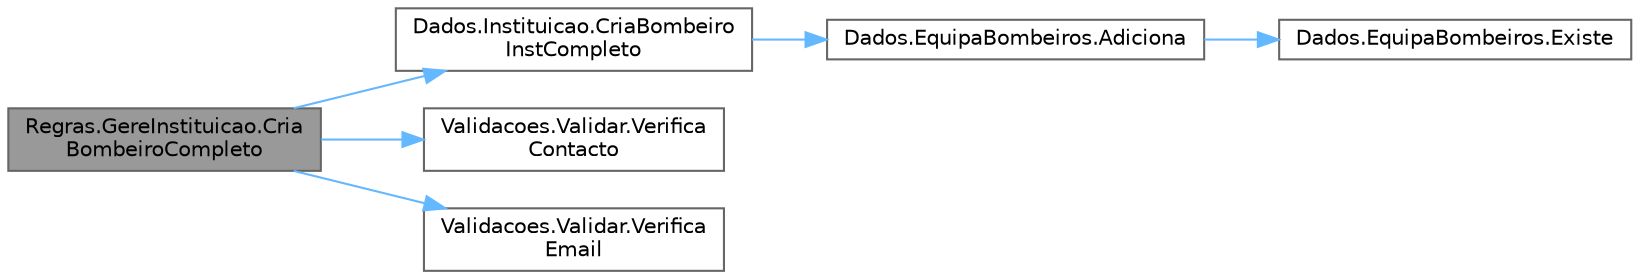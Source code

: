 digraph "Regras.GereInstituicao.CriaBombeiroCompleto"
{
 // LATEX_PDF_SIZE
  bgcolor="transparent";
  edge [fontname=Helvetica,fontsize=10,labelfontname=Helvetica,labelfontsize=10];
  node [fontname=Helvetica,fontsize=10,shape=box,height=0.2,width=0.4];
  rankdir="LR";
  Node1 [id="Node000001",label="Regras.GereInstituicao.Cria\lBombeiroCompleto",height=0.2,width=0.4,color="gray40", fillcolor="grey60", style="filled", fontcolor="black",tooltip="Funcao que cria bombeiro completo."];
  Node1 -> Node2 [id="edge1_Node000001_Node000002",color="steelblue1",style="solid",tooltip=" "];
  Node2 [id="Node000002",label="Dados.Instituicao.CriaBombeiro\lInstCompleto",height=0.2,width=0.4,color="grey40", fillcolor="white", style="filled",URL="$class_dados_1_1_instituicao.html#a9b1d3b744509ce85ddabc68ca0766786",tooltip="Funcao que adiciona um bombeiro na lista da equipa de bombeiros da instituicao."];
  Node2 -> Node3 [id="edge2_Node000002_Node000003",color="steelblue1",style="solid",tooltip=" "];
  Node3 [id="Node000003",label="Dados.EquipaBombeiros.Adiciona",height=0.2,width=0.4,color="grey40", fillcolor="white", style="filled",URL="$class_dados_1_1_equipa_bombeiros.html#aed40d6008080cec750e687233e3729fd",tooltip="Funcao que adiciona bombeiro no dicionario da equipa de bombeiros."];
  Node3 -> Node4 [id="edge3_Node000003_Node000004",color="steelblue1",style="solid",tooltip=" "];
  Node4 [id="Node000004",label="Dados.EquipaBombeiros.Existe",height=0.2,width=0.4,color="grey40", fillcolor="white", style="filled",URL="$class_dados_1_1_equipa_bombeiros.html#a0dac4e14b4807c1b8648e4b7e65e6b5b",tooltip="Funcao que verifica se existe um determinado bombeiro na equipa de bombeiros."];
  Node1 -> Node5 [id="edge4_Node000001_Node000005",color="steelblue1",style="solid",tooltip=" "];
  Node5 [id="Node000005",label="Validacoes.Validar.Verifica\lContacto",height=0.2,width=0.4,color="grey40", fillcolor="white", style="filled",URL="$class_validacoes_1_1_validar.html#a7d8968bd6039c055ac7190127e51472c",tooltip="Funcao que verifica se um numero de contacto introduzido e valido."];
  Node1 -> Node6 [id="edge5_Node000001_Node000006",color="steelblue1",style="solid",tooltip=" "];
  Node6 [id="Node000006",label="Validacoes.Validar.Verifica\lEmail",height=0.2,width=0.4,color="grey40", fillcolor="white", style="filled",URL="$class_validacoes_1_1_validar.html#a19271a00a6f814079a2d5db59e6e193f",tooltip="Funcao que verifica se o email introduzido e valido."];
}
